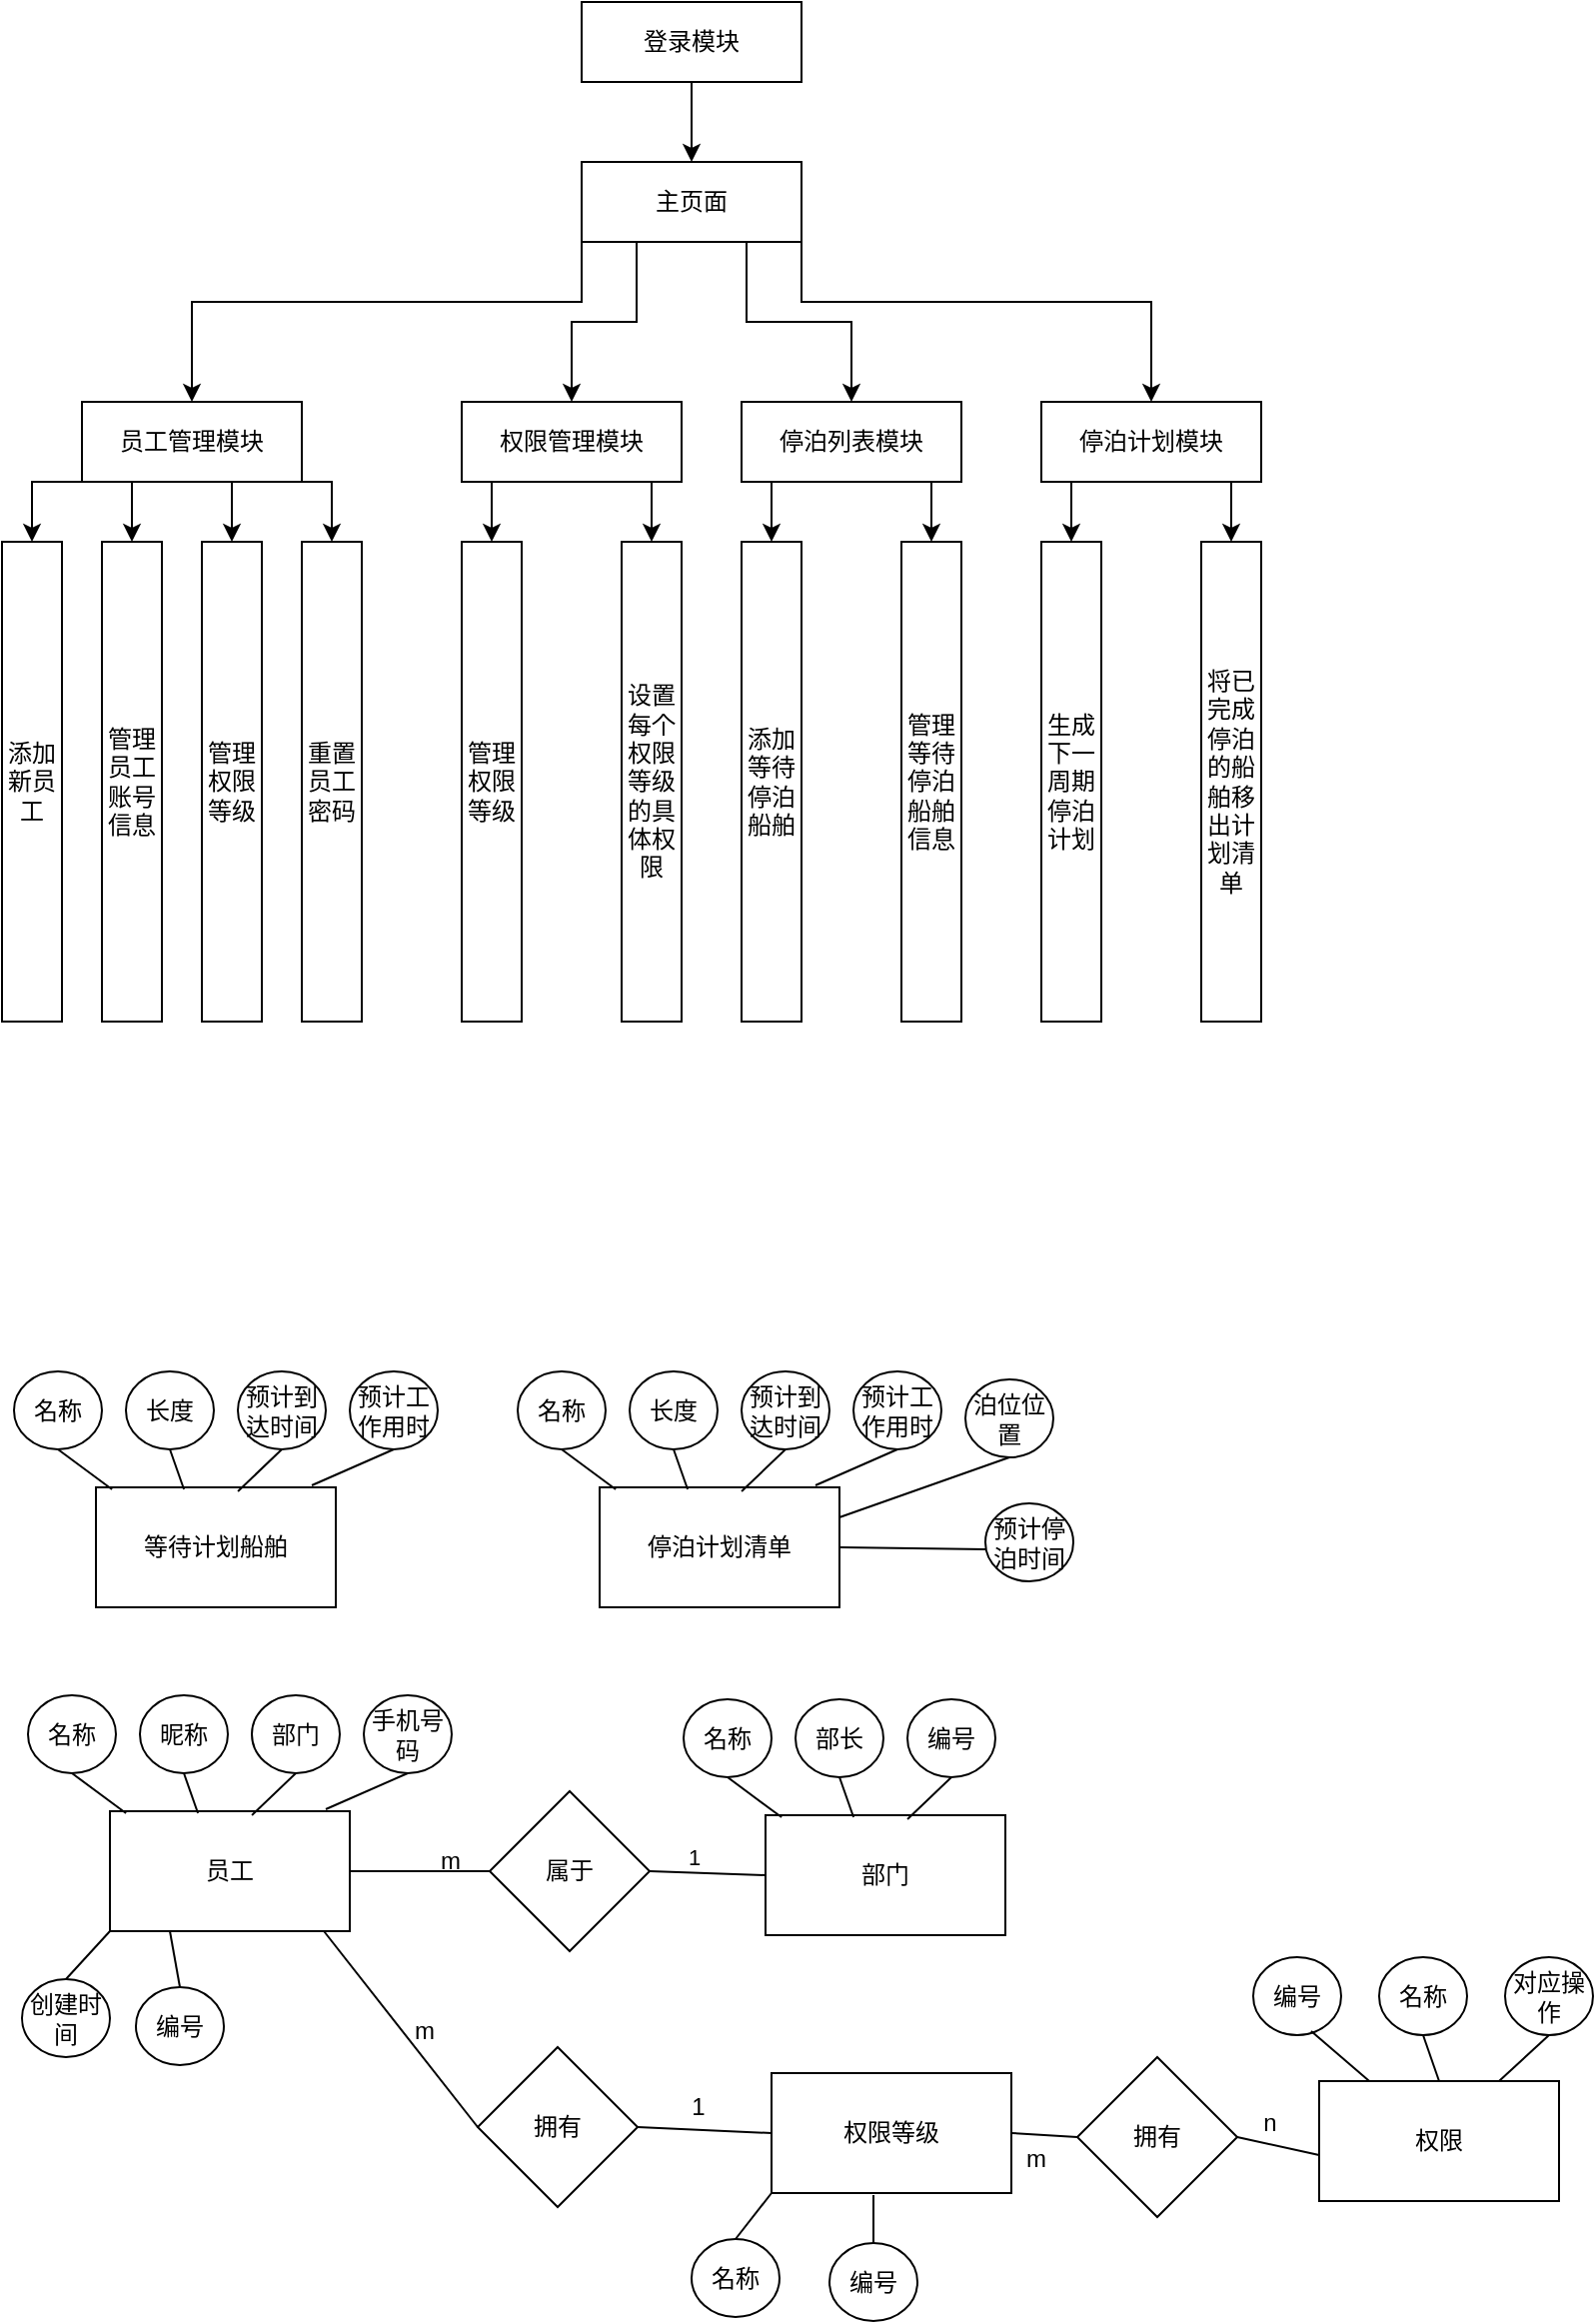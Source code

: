 <mxfile version="24.3.1" type="github">
  <diagram name="第 1 页" id="hJNwZLfBhfu_36DX5GR1">
    <mxGraphModel dx="1434" dy="756" grid="0" gridSize="10" guides="1" tooltips="1" connect="1" arrows="1" fold="1" page="1" pageScale="1" pageWidth="827" pageHeight="1169" math="0" shadow="0">
      <root>
        <mxCell id="0" />
        <mxCell id="1" parent="0" />
        <mxCell id="ZtoyrRgASsB_ZvQdjm4B-28" value="" style="edgeStyle=orthogonalEdgeStyle;rounded=0;orthogonalLoop=1;jettySize=auto;html=1;" edge="1" parent="1" source="ZtoyrRgASsB_ZvQdjm4B-1" target="ZtoyrRgASsB_ZvQdjm4B-2">
          <mxGeometry relative="1" as="geometry" />
        </mxCell>
        <mxCell id="ZtoyrRgASsB_ZvQdjm4B-1" value="登录模块" style="rounded=0;whiteSpace=wrap;html=1;" vertex="1" parent="1">
          <mxGeometry x="290" y="3" width="110" height="40" as="geometry" />
        </mxCell>
        <mxCell id="ZtoyrRgASsB_ZvQdjm4B-29" style="edgeStyle=orthogonalEdgeStyle;rounded=0;orthogonalLoop=1;jettySize=auto;html=1;exitX=0;exitY=1;exitDx=0;exitDy=0;entryX=0.5;entryY=0;entryDx=0;entryDy=0;" edge="1" parent="1" source="ZtoyrRgASsB_ZvQdjm4B-2" target="ZtoyrRgASsB_ZvQdjm4B-4">
          <mxGeometry relative="1" as="geometry">
            <Array as="points">
              <mxPoint x="290" y="153" />
              <mxPoint x="95" y="153" />
            </Array>
          </mxGeometry>
        </mxCell>
        <mxCell id="ZtoyrRgASsB_ZvQdjm4B-30" style="edgeStyle=orthogonalEdgeStyle;rounded=0;orthogonalLoop=1;jettySize=auto;html=1;exitX=0.25;exitY=1;exitDx=0;exitDy=0;entryX=0.5;entryY=0;entryDx=0;entryDy=0;" edge="1" parent="1" source="ZtoyrRgASsB_ZvQdjm4B-2" target="ZtoyrRgASsB_ZvQdjm4B-8">
          <mxGeometry relative="1" as="geometry">
            <Array as="points">
              <mxPoint x="318" y="163" />
              <mxPoint x="285" y="163" />
            </Array>
          </mxGeometry>
        </mxCell>
        <mxCell id="ZtoyrRgASsB_ZvQdjm4B-32" style="edgeStyle=orthogonalEdgeStyle;rounded=0;orthogonalLoop=1;jettySize=auto;html=1;exitX=0.75;exitY=1;exitDx=0;exitDy=0;entryX=0.5;entryY=0;entryDx=0;entryDy=0;" edge="1" parent="1" source="ZtoyrRgASsB_ZvQdjm4B-2" target="ZtoyrRgASsB_ZvQdjm4B-11">
          <mxGeometry relative="1" as="geometry" />
        </mxCell>
        <mxCell id="ZtoyrRgASsB_ZvQdjm4B-33" style="edgeStyle=orthogonalEdgeStyle;rounded=0;orthogonalLoop=1;jettySize=auto;html=1;exitX=1;exitY=1;exitDx=0;exitDy=0;entryX=0.5;entryY=0;entryDx=0;entryDy=0;" edge="1" parent="1" source="ZtoyrRgASsB_ZvQdjm4B-2" target="ZtoyrRgASsB_ZvQdjm4B-15">
          <mxGeometry relative="1" as="geometry">
            <Array as="points">
              <mxPoint x="400" y="153" />
              <mxPoint x="575" y="153" />
            </Array>
          </mxGeometry>
        </mxCell>
        <mxCell id="ZtoyrRgASsB_ZvQdjm4B-2" value="主页面" style="rounded=0;whiteSpace=wrap;html=1;" vertex="1" parent="1">
          <mxGeometry x="290" y="83" width="110" height="40" as="geometry" />
        </mxCell>
        <mxCell id="ZtoyrRgASsB_ZvQdjm4B-24" style="edgeStyle=orthogonalEdgeStyle;rounded=0;orthogonalLoop=1;jettySize=auto;html=1;exitX=1;exitY=1;exitDx=0;exitDy=0;" edge="1" parent="1" source="ZtoyrRgASsB_ZvQdjm4B-4" target="ZtoyrRgASsB_ZvQdjm4B-7">
          <mxGeometry relative="1" as="geometry">
            <Array as="points">
              <mxPoint x="165" y="243" />
            </Array>
          </mxGeometry>
        </mxCell>
        <mxCell id="ZtoyrRgASsB_ZvQdjm4B-25" style="edgeStyle=orthogonalEdgeStyle;rounded=0;orthogonalLoop=1;jettySize=auto;html=1;exitX=0.75;exitY=1;exitDx=0;exitDy=0;entryX=0.5;entryY=0;entryDx=0;entryDy=0;" edge="1" parent="1" source="ZtoyrRgASsB_ZvQdjm4B-4" target="ZtoyrRgASsB_ZvQdjm4B-6">
          <mxGeometry relative="1" as="geometry" />
        </mxCell>
        <mxCell id="ZtoyrRgASsB_ZvQdjm4B-26" style="edgeStyle=orthogonalEdgeStyle;rounded=0;orthogonalLoop=1;jettySize=auto;html=1;exitX=0.25;exitY=1;exitDx=0;exitDy=0;entryX=0.5;entryY=0;entryDx=0;entryDy=0;" edge="1" parent="1" source="ZtoyrRgASsB_ZvQdjm4B-4" target="ZtoyrRgASsB_ZvQdjm4B-5">
          <mxGeometry relative="1" as="geometry" />
        </mxCell>
        <mxCell id="ZtoyrRgASsB_ZvQdjm4B-27" style="edgeStyle=orthogonalEdgeStyle;rounded=0;orthogonalLoop=1;jettySize=auto;html=1;exitX=0;exitY=1;exitDx=0;exitDy=0;entryX=0.5;entryY=0;entryDx=0;entryDy=0;" edge="1" parent="1" source="ZtoyrRgASsB_ZvQdjm4B-4" target="ZtoyrRgASsB_ZvQdjm4B-13">
          <mxGeometry relative="1" as="geometry" />
        </mxCell>
        <mxCell id="ZtoyrRgASsB_ZvQdjm4B-4" value="员工管理模块" style="rounded=0;whiteSpace=wrap;html=1;" vertex="1" parent="1">
          <mxGeometry x="40" y="203" width="110" height="40" as="geometry" />
        </mxCell>
        <mxCell id="ZtoyrRgASsB_ZvQdjm4B-5" value="管理员工账号信息" style="rounded=0;whiteSpace=wrap;html=1;" vertex="1" parent="1">
          <mxGeometry x="50" y="273" width="30" height="240" as="geometry" />
        </mxCell>
        <mxCell id="ZtoyrRgASsB_ZvQdjm4B-6" value="管理权限等级" style="rounded=0;whiteSpace=wrap;html=1;" vertex="1" parent="1">
          <mxGeometry x="100" y="273" width="30" height="240" as="geometry" />
        </mxCell>
        <mxCell id="ZtoyrRgASsB_ZvQdjm4B-7" value="重置员工密码" style="rounded=0;whiteSpace=wrap;html=1;" vertex="1" parent="1">
          <mxGeometry x="150" y="273" width="30" height="240" as="geometry" />
        </mxCell>
        <mxCell id="ZtoyrRgASsB_ZvQdjm4B-22" style="edgeStyle=orthogonalEdgeStyle;rounded=0;orthogonalLoop=1;jettySize=auto;html=1;exitX=0.75;exitY=1;exitDx=0;exitDy=0;entryX=0.5;entryY=0;entryDx=0;entryDy=0;" edge="1" parent="1" source="ZtoyrRgASsB_ZvQdjm4B-8" target="ZtoyrRgASsB_ZvQdjm4B-10">
          <mxGeometry relative="1" as="geometry" />
        </mxCell>
        <mxCell id="ZtoyrRgASsB_ZvQdjm4B-23" style="edgeStyle=orthogonalEdgeStyle;rounded=0;orthogonalLoop=1;jettySize=auto;html=1;exitX=0.25;exitY=1;exitDx=0;exitDy=0;entryX=0.5;entryY=0;entryDx=0;entryDy=0;" edge="1" parent="1" source="ZtoyrRgASsB_ZvQdjm4B-8" target="ZtoyrRgASsB_ZvQdjm4B-9">
          <mxGeometry relative="1" as="geometry" />
        </mxCell>
        <mxCell id="ZtoyrRgASsB_ZvQdjm4B-8" value="权限管理模块" style="rounded=0;whiteSpace=wrap;html=1;" vertex="1" parent="1">
          <mxGeometry x="230" y="203" width="110" height="40" as="geometry" />
        </mxCell>
        <mxCell id="ZtoyrRgASsB_ZvQdjm4B-9" value="管理权限等级&lt;span style=&quot;color: rgba(0, 0, 0, 0); font-family: monospace; font-size: 0px; text-align: start; white-space: nowrap;&quot;&gt;%3CmxGraphModel%3E%3Croot%3E%3CmxCell%20id%3D%220%22%2F%3E%3CmxCell%20id%3D%221%22%20parent%3D%220%22%2F%3E%3CmxCell%20id%3D%222%22%20value%3D%22%E7%AE%A1%E7%90%86%E5%91%98%E5%B7%A5%E8%B4%A6%E5%8F%B7%E4%BF%A1%E6%81%AF%22%20style%3D%22rounded%3D0%3BwhiteSpace%3Dwrap%3Bhtml%3D1%3B%22%20vertex%3D%221%22%20parent%3D%221%22%3E%3CmxGeometry%20x%3D%2280%22%20y%3D%22490%22%20width%3D%2230%22%20height%3D%22240%22%20as%3D%22geometry%22%2F%3E%3C%2FmxCell%3E%3C%2Froot%3E%3C%2FmxGraphModel%3E&lt;/span&gt;" style="rounded=0;whiteSpace=wrap;html=1;" vertex="1" parent="1">
          <mxGeometry x="230" y="273" width="30" height="240" as="geometry" />
        </mxCell>
        <mxCell id="ZtoyrRgASsB_ZvQdjm4B-10" value="设置 每个权限等级的具体权限" style="rounded=0;whiteSpace=wrap;html=1;" vertex="1" parent="1">
          <mxGeometry x="310" y="273" width="30" height="240" as="geometry" />
        </mxCell>
        <mxCell id="ZtoyrRgASsB_ZvQdjm4B-18" style="edgeStyle=orthogonalEdgeStyle;rounded=0;orthogonalLoop=1;jettySize=auto;html=1;exitX=0.25;exitY=1;exitDx=0;exitDy=0;entryX=0.5;entryY=0;entryDx=0;entryDy=0;" edge="1" parent="1" source="ZtoyrRgASsB_ZvQdjm4B-11" target="ZtoyrRgASsB_ZvQdjm4B-12">
          <mxGeometry relative="1" as="geometry" />
        </mxCell>
        <mxCell id="ZtoyrRgASsB_ZvQdjm4B-19" style="edgeStyle=orthogonalEdgeStyle;rounded=0;orthogonalLoop=1;jettySize=auto;html=1;exitX=0.75;exitY=1;exitDx=0;exitDy=0;entryX=0.5;entryY=0;entryDx=0;entryDy=0;" edge="1" parent="1" source="ZtoyrRgASsB_ZvQdjm4B-11" target="ZtoyrRgASsB_ZvQdjm4B-14">
          <mxGeometry relative="1" as="geometry" />
        </mxCell>
        <mxCell id="ZtoyrRgASsB_ZvQdjm4B-11" value="停泊列表模块" style="rounded=0;whiteSpace=wrap;html=1;" vertex="1" parent="1">
          <mxGeometry x="370" y="203" width="110" height="40" as="geometry" />
        </mxCell>
        <mxCell id="ZtoyrRgASsB_ZvQdjm4B-12" value="添加等待停泊船舶" style="rounded=0;whiteSpace=wrap;html=1;" vertex="1" parent="1">
          <mxGeometry x="370" y="273" width="30" height="240" as="geometry" />
        </mxCell>
        <mxCell id="ZtoyrRgASsB_ZvQdjm4B-13" value="添加新员工" style="rounded=0;whiteSpace=wrap;html=1;" vertex="1" parent="1">
          <mxGeometry y="273" width="30" height="240" as="geometry" />
        </mxCell>
        <mxCell id="ZtoyrRgASsB_ZvQdjm4B-14" value="管理等待停泊船舶信息" style="rounded=0;whiteSpace=wrap;html=1;" vertex="1" parent="1">
          <mxGeometry x="450" y="273" width="30" height="240" as="geometry" />
        </mxCell>
        <mxCell id="ZtoyrRgASsB_ZvQdjm4B-20" style="edgeStyle=orthogonalEdgeStyle;rounded=0;orthogonalLoop=1;jettySize=auto;html=1;exitX=0.25;exitY=1;exitDx=0;exitDy=0;entryX=0.5;entryY=0;entryDx=0;entryDy=0;" edge="1" parent="1" source="ZtoyrRgASsB_ZvQdjm4B-15" target="ZtoyrRgASsB_ZvQdjm4B-16">
          <mxGeometry relative="1" as="geometry" />
        </mxCell>
        <mxCell id="ZtoyrRgASsB_ZvQdjm4B-21" style="edgeStyle=orthogonalEdgeStyle;rounded=0;orthogonalLoop=1;jettySize=auto;html=1;exitX=0.75;exitY=1;exitDx=0;exitDy=0;entryX=0.5;entryY=0;entryDx=0;entryDy=0;" edge="1" parent="1" source="ZtoyrRgASsB_ZvQdjm4B-15" target="ZtoyrRgASsB_ZvQdjm4B-17">
          <mxGeometry relative="1" as="geometry" />
        </mxCell>
        <mxCell id="ZtoyrRgASsB_ZvQdjm4B-15" value="停泊计划模块" style="rounded=0;whiteSpace=wrap;html=1;" vertex="1" parent="1">
          <mxGeometry x="520" y="203" width="110" height="40" as="geometry" />
        </mxCell>
        <mxCell id="ZtoyrRgASsB_ZvQdjm4B-16" value="生成下一周期停泊计划" style="rounded=0;whiteSpace=wrap;html=1;" vertex="1" parent="1">
          <mxGeometry x="520" y="273" width="30" height="240" as="geometry" />
        </mxCell>
        <mxCell id="ZtoyrRgASsB_ZvQdjm4B-17" value="将已完成停泊的船舶移出计划清单" style="rounded=0;whiteSpace=wrap;html=1;" vertex="1" parent="1">
          <mxGeometry x="600" y="273" width="30" height="240" as="geometry" />
        </mxCell>
        <mxCell id="ZtoyrRgASsB_ZvQdjm4B-34" value="等待计划船舶" style="rounded=0;whiteSpace=wrap;html=1;" vertex="1" parent="1">
          <mxGeometry x="47" y="746" width="120" height="60" as="geometry" />
        </mxCell>
        <mxCell id="ZtoyrRgASsB_ZvQdjm4B-35" value="名称" style="ellipse;whiteSpace=wrap;html=1;" vertex="1" parent="1">
          <mxGeometry x="6" y="688" width="44" height="39" as="geometry" />
        </mxCell>
        <mxCell id="ZtoyrRgASsB_ZvQdjm4B-36" value="长度" style="ellipse;whiteSpace=wrap;html=1;" vertex="1" parent="1">
          <mxGeometry x="62" y="688" width="44" height="39" as="geometry" />
        </mxCell>
        <mxCell id="ZtoyrRgASsB_ZvQdjm4B-37" value="预计到达时间" style="ellipse;whiteSpace=wrap;html=1;" vertex="1" parent="1">
          <mxGeometry x="118" y="688" width="44" height="39" as="geometry" />
        </mxCell>
        <mxCell id="ZtoyrRgASsB_ZvQdjm4B-38" value="预计工作用时" style="ellipse;whiteSpace=wrap;html=1;" vertex="1" parent="1">
          <mxGeometry x="174" y="688" width="44" height="39" as="geometry" />
        </mxCell>
        <mxCell id="ZtoyrRgASsB_ZvQdjm4B-46" value="" style="endArrow=none;html=1;rounded=0;exitX=0.5;exitY=1;exitDx=0;exitDy=0;entryX=0.067;entryY=0.017;entryDx=0;entryDy=0;entryPerimeter=0;" edge="1" parent="1" source="ZtoyrRgASsB_ZvQdjm4B-35" target="ZtoyrRgASsB_ZvQdjm4B-34">
          <mxGeometry width="50" height="50" relative="1" as="geometry">
            <mxPoint x="118" y="916" as="sourcePoint" />
            <mxPoint x="168" y="866" as="targetPoint" />
          </mxGeometry>
        </mxCell>
        <mxCell id="ZtoyrRgASsB_ZvQdjm4B-47" value="" style="endArrow=none;html=1;rounded=0;entryX=0.5;entryY=1;entryDx=0;entryDy=0;exitX=0.367;exitY=0.017;exitDx=0;exitDy=0;exitPerimeter=0;" edge="1" parent="1" source="ZtoyrRgASsB_ZvQdjm4B-34" target="ZtoyrRgASsB_ZvQdjm4B-36">
          <mxGeometry width="50" height="50" relative="1" as="geometry">
            <mxPoint x="118" y="912" as="sourcePoint" />
            <mxPoint x="168" y="862" as="targetPoint" />
          </mxGeometry>
        </mxCell>
        <mxCell id="ZtoyrRgASsB_ZvQdjm4B-48" value="" style="endArrow=none;html=1;rounded=0;entryX=0.5;entryY=1;entryDx=0;entryDy=0;exitX=0.592;exitY=0.033;exitDx=0;exitDy=0;exitPerimeter=0;" edge="1" parent="1" source="ZtoyrRgASsB_ZvQdjm4B-34" target="ZtoyrRgASsB_ZvQdjm4B-37">
          <mxGeometry width="50" height="50" relative="1" as="geometry">
            <mxPoint x="143" y="883" as="sourcePoint" />
            <mxPoint x="193" y="833" as="targetPoint" />
          </mxGeometry>
        </mxCell>
        <mxCell id="ZtoyrRgASsB_ZvQdjm4B-49" value="" style="endArrow=none;html=1;rounded=0;entryX=0.5;entryY=1;entryDx=0;entryDy=0;exitX=0.9;exitY=-0.017;exitDx=0;exitDy=0;exitPerimeter=0;" edge="1" parent="1" source="ZtoyrRgASsB_ZvQdjm4B-34" target="ZtoyrRgASsB_ZvQdjm4B-38">
          <mxGeometry width="50" height="50" relative="1" as="geometry">
            <mxPoint x="183" y="907" as="sourcePoint" />
            <mxPoint x="233" y="857" as="targetPoint" />
          </mxGeometry>
        </mxCell>
        <mxCell id="ZtoyrRgASsB_ZvQdjm4B-51" value="停泊计划清单" style="rounded=0;whiteSpace=wrap;html=1;" vertex="1" parent="1">
          <mxGeometry x="299" y="746" width="120" height="60" as="geometry" />
        </mxCell>
        <mxCell id="ZtoyrRgASsB_ZvQdjm4B-52" value="名称" style="ellipse;whiteSpace=wrap;html=1;" vertex="1" parent="1">
          <mxGeometry x="258" y="688" width="44" height="39" as="geometry" />
        </mxCell>
        <mxCell id="ZtoyrRgASsB_ZvQdjm4B-53" value="长度" style="ellipse;whiteSpace=wrap;html=1;" vertex="1" parent="1">
          <mxGeometry x="314" y="688" width="44" height="39" as="geometry" />
        </mxCell>
        <mxCell id="ZtoyrRgASsB_ZvQdjm4B-54" value="预计到达时间" style="ellipse;whiteSpace=wrap;html=1;" vertex="1" parent="1">
          <mxGeometry x="370" y="688" width="44" height="39" as="geometry" />
        </mxCell>
        <mxCell id="ZtoyrRgASsB_ZvQdjm4B-55" value="预计工作用时" style="ellipse;whiteSpace=wrap;html=1;" vertex="1" parent="1">
          <mxGeometry x="426" y="688" width="44" height="39" as="geometry" />
        </mxCell>
        <mxCell id="ZtoyrRgASsB_ZvQdjm4B-56" value="" style="endArrow=none;html=1;rounded=0;exitX=0.5;exitY=1;exitDx=0;exitDy=0;entryX=0.067;entryY=0.017;entryDx=0;entryDy=0;entryPerimeter=0;" edge="1" parent="1" source="ZtoyrRgASsB_ZvQdjm4B-52" target="ZtoyrRgASsB_ZvQdjm4B-51">
          <mxGeometry width="50" height="50" relative="1" as="geometry">
            <mxPoint x="370" y="916" as="sourcePoint" />
            <mxPoint x="420" y="866" as="targetPoint" />
          </mxGeometry>
        </mxCell>
        <mxCell id="ZtoyrRgASsB_ZvQdjm4B-57" value="" style="endArrow=none;html=1;rounded=0;entryX=0.5;entryY=1;entryDx=0;entryDy=0;exitX=0.367;exitY=0.017;exitDx=0;exitDy=0;exitPerimeter=0;" edge="1" parent="1" source="ZtoyrRgASsB_ZvQdjm4B-51" target="ZtoyrRgASsB_ZvQdjm4B-53">
          <mxGeometry width="50" height="50" relative="1" as="geometry">
            <mxPoint x="370" y="912" as="sourcePoint" />
            <mxPoint x="420" y="862" as="targetPoint" />
          </mxGeometry>
        </mxCell>
        <mxCell id="ZtoyrRgASsB_ZvQdjm4B-58" value="" style="endArrow=none;html=1;rounded=0;entryX=0.5;entryY=1;entryDx=0;entryDy=0;exitX=0.592;exitY=0.033;exitDx=0;exitDy=0;exitPerimeter=0;" edge="1" parent="1" source="ZtoyrRgASsB_ZvQdjm4B-51" target="ZtoyrRgASsB_ZvQdjm4B-54">
          <mxGeometry width="50" height="50" relative="1" as="geometry">
            <mxPoint x="395" y="883" as="sourcePoint" />
            <mxPoint x="445" y="833" as="targetPoint" />
          </mxGeometry>
        </mxCell>
        <mxCell id="ZtoyrRgASsB_ZvQdjm4B-59" value="" style="endArrow=none;html=1;rounded=0;entryX=0.5;entryY=1;entryDx=0;entryDy=0;exitX=0.9;exitY=-0.017;exitDx=0;exitDy=0;exitPerimeter=0;" edge="1" parent="1" source="ZtoyrRgASsB_ZvQdjm4B-51" target="ZtoyrRgASsB_ZvQdjm4B-55">
          <mxGeometry width="50" height="50" relative="1" as="geometry">
            <mxPoint x="435" y="907" as="sourcePoint" />
            <mxPoint x="485" y="857" as="targetPoint" />
          </mxGeometry>
        </mxCell>
        <mxCell id="ZtoyrRgASsB_ZvQdjm4B-60" value="泊位位置" style="ellipse;whiteSpace=wrap;html=1;" vertex="1" parent="1">
          <mxGeometry x="482" y="692" width="44" height="39" as="geometry" />
        </mxCell>
        <mxCell id="ZtoyrRgASsB_ZvQdjm4B-61" value="" style="endArrow=none;html=1;rounded=0;entryX=0.5;entryY=1;entryDx=0;entryDy=0;exitX=1;exitY=0.25;exitDx=0;exitDy=0;" edge="1" parent="1" source="ZtoyrRgASsB_ZvQdjm4B-51" target="ZtoyrRgASsB_ZvQdjm4B-60">
          <mxGeometry width="50" height="50" relative="1" as="geometry">
            <mxPoint x="418" y="893" as="sourcePoint" />
            <mxPoint x="468" y="843" as="targetPoint" />
          </mxGeometry>
        </mxCell>
        <mxCell id="ZtoyrRgASsB_ZvQdjm4B-62" value="预计停泊时间" style="ellipse;whiteSpace=wrap;html=1;" vertex="1" parent="1">
          <mxGeometry x="492" y="754" width="44" height="39" as="geometry" />
        </mxCell>
        <mxCell id="ZtoyrRgASsB_ZvQdjm4B-63" value="" style="endArrow=none;html=1;rounded=0;entryX=0;entryY=0.59;entryDx=0;entryDy=0;entryPerimeter=0;exitX=1;exitY=0.5;exitDx=0;exitDy=0;" edge="1" parent="1" source="ZtoyrRgASsB_ZvQdjm4B-51" target="ZtoyrRgASsB_ZvQdjm4B-62">
          <mxGeometry width="50" height="50" relative="1" as="geometry">
            <mxPoint x="429" y="889" as="sourcePoint" />
            <mxPoint x="479" y="839" as="targetPoint" />
          </mxGeometry>
        </mxCell>
        <mxCell id="ZtoyrRgASsB_ZvQdjm4B-66" value="员工" style="rounded=0;whiteSpace=wrap;html=1;" vertex="1" parent="1">
          <mxGeometry x="54" y="908" width="120" height="60" as="geometry" />
        </mxCell>
        <mxCell id="ZtoyrRgASsB_ZvQdjm4B-67" value="名称" style="ellipse;whiteSpace=wrap;html=1;" vertex="1" parent="1">
          <mxGeometry x="13" y="850" width="44" height="39" as="geometry" />
        </mxCell>
        <mxCell id="ZtoyrRgASsB_ZvQdjm4B-68" value="昵称" style="ellipse;whiteSpace=wrap;html=1;" vertex="1" parent="1">
          <mxGeometry x="69" y="850" width="44" height="39" as="geometry" />
        </mxCell>
        <mxCell id="ZtoyrRgASsB_ZvQdjm4B-69" value="部门" style="ellipse;whiteSpace=wrap;html=1;" vertex="1" parent="1">
          <mxGeometry x="125" y="850" width="44" height="39" as="geometry" />
        </mxCell>
        <mxCell id="ZtoyrRgASsB_ZvQdjm4B-70" value="手机号码" style="ellipse;whiteSpace=wrap;html=1;" vertex="1" parent="1">
          <mxGeometry x="181" y="850" width="44" height="39" as="geometry" />
        </mxCell>
        <mxCell id="ZtoyrRgASsB_ZvQdjm4B-71" value="" style="endArrow=none;html=1;rounded=0;exitX=0.5;exitY=1;exitDx=0;exitDy=0;entryX=0.067;entryY=0.017;entryDx=0;entryDy=0;entryPerimeter=0;" edge="1" parent="1" source="ZtoyrRgASsB_ZvQdjm4B-67" target="ZtoyrRgASsB_ZvQdjm4B-66">
          <mxGeometry width="50" height="50" relative="1" as="geometry">
            <mxPoint x="125" y="1078" as="sourcePoint" />
            <mxPoint x="175" y="1028" as="targetPoint" />
          </mxGeometry>
        </mxCell>
        <mxCell id="ZtoyrRgASsB_ZvQdjm4B-72" value="" style="endArrow=none;html=1;rounded=0;entryX=0.5;entryY=1;entryDx=0;entryDy=0;exitX=0.367;exitY=0.017;exitDx=0;exitDy=0;exitPerimeter=0;" edge="1" parent="1" source="ZtoyrRgASsB_ZvQdjm4B-66" target="ZtoyrRgASsB_ZvQdjm4B-68">
          <mxGeometry width="50" height="50" relative="1" as="geometry">
            <mxPoint x="125" y="1074" as="sourcePoint" />
            <mxPoint x="175" y="1024" as="targetPoint" />
          </mxGeometry>
        </mxCell>
        <mxCell id="ZtoyrRgASsB_ZvQdjm4B-73" value="" style="endArrow=none;html=1;rounded=0;entryX=0.5;entryY=1;entryDx=0;entryDy=0;exitX=0.592;exitY=0.033;exitDx=0;exitDy=0;exitPerimeter=0;" edge="1" parent="1" source="ZtoyrRgASsB_ZvQdjm4B-66" target="ZtoyrRgASsB_ZvQdjm4B-69">
          <mxGeometry width="50" height="50" relative="1" as="geometry">
            <mxPoint x="150" y="1045" as="sourcePoint" />
            <mxPoint x="200" y="995" as="targetPoint" />
          </mxGeometry>
        </mxCell>
        <mxCell id="ZtoyrRgASsB_ZvQdjm4B-74" value="" style="endArrow=none;html=1;rounded=0;entryX=0.5;entryY=1;entryDx=0;entryDy=0;exitX=0.9;exitY=-0.017;exitDx=0;exitDy=0;exitPerimeter=0;" edge="1" parent="1" source="ZtoyrRgASsB_ZvQdjm4B-66" target="ZtoyrRgASsB_ZvQdjm4B-70">
          <mxGeometry width="50" height="50" relative="1" as="geometry">
            <mxPoint x="190" y="1069" as="sourcePoint" />
            <mxPoint x="240" y="1019" as="targetPoint" />
          </mxGeometry>
        </mxCell>
        <mxCell id="ZtoyrRgASsB_ZvQdjm4B-75" value="创建时间" style="ellipse;whiteSpace=wrap;html=1;" vertex="1" parent="1">
          <mxGeometry x="10" y="992" width="44" height="39" as="geometry" />
        </mxCell>
        <mxCell id="ZtoyrRgASsB_ZvQdjm4B-76" value="编号" style="ellipse;whiteSpace=wrap;html=1;" vertex="1" parent="1">
          <mxGeometry x="67" y="996" width="44" height="39" as="geometry" />
        </mxCell>
        <mxCell id="ZtoyrRgASsB_ZvQdjm4B-77" value="" style="endArrow=none;html=1;rounded=0;entryX=0;entryY=1;entryDx=0;entryDy=0;exitX=0.5;exitY=0;exitDx=0;exitDy=0;" edge="1" parent="1" source="ZtoyrRgASsB_ZvQdjm4B-75" target="ZtoyrRgASsB_ZvQdjm4B-66">
          <mxGeometry width="50" height="50" relative="1" as="geometry">
            <mxPoint x="180" y="1052" as="sourcePoint" />
            <mxPoint x="230" y="1002" as="targetPoint" />
          </mxGeometry>
        </mxCell>
        <mxCell id="ZtoyrRgASsB_ZvQdjm4B-78" value="" style="endArrow=none;html=1;rounded=0;entryX=0.25;entryY=1;entryDx=0;entryDy=0;exitX=0.5;exitY=0;exitDx=0;exitDy=0;" edge="1" parent="1" source="ZtoyrRgASsB_ZvQdjm4B-76" target="ZtoyrRgASsB_ZvQdjm4B-66">
          <mxGeometry width="50" height="50" relative="1" as="geometry">
            <mxPoint x="167" y="1059" as="sourcePoint" />
            <mxPoint x="217" y="1009" as="targetPoint" />
          </mxGeometry>
        </mxCell>
        <mxCell id="ZtoyrRgASsB_ZvQdjm4B-79" value="属于" style="rhombus;whiteSpace=wrap;html=1;" vertex="1" parent="1">
          <mxGeometry x="244" y="898" width="80" height="80" as="geometry" />
        </mxCell>
        <mxCell id="ZtoyrRgASsB_ZvQdjm4B-80" value="" style="endArrow=none;html=1;rounded=0;entryX=0;entryY=0.5;entryDx=0;entryDy=0;exitX=1;exitY=0.5;exitDx=0;exitDy=0;" edge="1" parent="1" source="ZtoyrRgASsB_ZvQdjm4B-66" target="ZtoyrRgASsB_ZvQdjm4B-79">
          <mxGeometry width="50" height="50" relative="1" as="geometry">
            <mxPoint x="184" y="1033" as="sourcePoint" />
            <mxPoint x="234" y="983" as="targetPoint" />
          </mxGeometry>
        </mxCell>
        <mxCell id="ZtoyrRgASsB_ZvQdjm4B-81" value="部门" style="rounded=0;whiteSpace=wrap;html=1;" vertex="1" parent="1">
          <mxGeometry x="382" y="910" width="120" height="60" as="geometry" />
        </mxCell>
        <mxCell id="ZtoyrRgASsB_ZvQdjm4B-82" value="名称" style="ellipse;whiteSpace=wrap;html=1;" vertex="1" parent="1">
          <mxGeometry x="341" y="852" width="44" height="39" as="geometry" />
        </mxCell>
        <mxCell id="ZtoyrRgASsB_ZvQdjm4B-83" value="部长" style="ellipse;whiteSpace=wrap;html=1;" vertex="1" parent="1">
          <mxGeometry x="397" y="852" width="44" height="39" as="geometry" />
        </mxCell>
        <mxCell id="ZtoyrRgASsB_ZvQdjm4B-84" value="编号" style="ellipse;whiteSpace=wrap;html=1;" vertex="1" parent="1">
          <mxGeometry x="453" y="852" width="44" height="39" as="geometry" />
        </mxCell>
        <mxCell id="ZtoyrRgASsB_ZvQdjm4B-86" value="" style="endArrow=none;html=1;rounded=0;exitX=0.5;exitY=1;exitDx=0;exitDy=0;entryX=0.067;entryY=0.017;entryDx=0;entryDy=0;entryPerimeter=0;" edge="1" parent="1" source="ZtoyrRgASsB_ZvQdjm4B-82" target="ZtoyrRgASsB_ZvQdjm4B-81">
          <mxGeometry width="50" height="50" relative="1" as="geometry">
            <mxPoint x="453" y="1080" as="sourcePoint" />
            <mxPoint x="503" y="1030" as="targetPoint" />
          </mxGeometry>
        </mxCell>
        <mxCell id="ZtoyrRgASsB_ZvQdjm4B-87" value="" style="endArrow=none;html=1;rounded=0;entryX=0.5;entryY=1;entryDx=0;entryDy=0;exitX=0.367;exitY=0.017;exitDx=0;exitDy=0;exitPerimeter=0;" edge="1" parent="1" source="ZtoyrRgASsB_ZvQdjm4B-81" target="ZtoyrRgASsB_ZvQdjm4B-83">
          <mxGeometry width="50" height="50" relative="1" as="geometry">
            <mxPoint x="453" y="1076" as="sourcePoint" />
            <mxPoint x="503" y="1026" as="targetPoint" />
          </mxGeometry>
        </mxCell>
        <mxCell id="ZtoyrRgASsB_ZvQdjm4B-88" value="" style="endArrow=none;html=1;rounded=0;entryX=0.5;entryY=1;entryDx=0;entryDy=0;exitX=0.592;exitY=0.033;exitDx=0;exitDy=0;exitPerimeter=0;" edge="1" parent="1" source="ZtoyrRgASsB_ZvQdjm4B-81" target="ZtoyrRgASsB_ZvQdjm4B-84">
          <mxGeometry width="50" height="50" relative="1" as="geometry">
            <mxPoint x="478" y="1047" as="sourcePoint" />
            <mxPoint x="528" y="997" as="targetPoint" />
          </mxGeometry>
        </mxCell>
        <mxCell id="ZtoyrRgASsB_ZvQdjm4B-94" value="" style="endArrow=none;html=1;rounded=0;entryX=0;entryY=0.5;entryDx=0;entryDy=0;exitX=1;exitY=0.5;exitDx=0;exitDy=0;" edge="1" parent="1" source="ZtoyrRgASsB_ZvQdjm4B-79" target="ZtoyrRgASsB_ZvQdjm4B-81">
          <mxGeometry width="50" height="50" relative="1" as="geometry">
            <mxPoint x="321" y="1056" as="sourcePoint" />
            <mxPoint x="371" y="1006" as="targetPoint" />
          </mxGeometry>
        </mxCell>
        <mxCell id="ZtoyrRgASsB_ZvQdjm4B-97" value="1" style="edgeLabel;html=1;align=center;verticalAlign=middle;resizable=0;points=[];" vertex="1" connectable="0" parent="ZtoyrRgASsB_ZvQdjm4B-94">
          <mxGeometry x="-0.277" y="1" relative="1" as="geometry">
            <mxPoint x="1" y="-7" as="offset" />
          </mxGeometry>
        </mxCell>
        <mxCell id="ZtoyrRgASsB_ZvQdjm4B-95" value="m" style="text;html=1;align=center;verticalAlign=middle;resizable=0;points=[];autosize=1;strokeColor=none;fillColor=none;" vertex="1" parent="1">
          <mxGeometry x="210" y="920" width="28" height="26" as="geometry" />
        </mxCell>
        <mxCell id="ZtoyrRgASsB_ZvQdjm4B-100" value="拥有" style="rhombus;whiteSpace=wrap;html=1;" vertex="1" parent="1">
          <mxGeometry x="238" y="1026" width="80" height="80" as="geometry" />
        </mxCell>
        <mxCell id="ZtoyrRgASsB_ZvQdjm4B-101" value="权限等级" style="rounded=0;whiteSpace=wrap;html=1;" vertex="1" parent="1">
          <mxGeometry x="385" y="1039" width="120" height="60" as="geometry" />
        </mxCell>
        <mxCell id="ZtoyrRgASsB_ZvQdjm4B-102" value="" style="endArrow=none;html=1;rounded=0;exitX=1;exitY=0.5;exitDx=0;exitDy=0;entryX=0;entryY=0.5;entryDx=0;entryDy=0;" edge="1" parent="1" source="ZtoyrRgASsB_ZvQdjm4B-100" target="ZtoyrRgASsB_ZvQdjm4B-101">
          <mxGeometry width="50" height="50" relative="1" as="geometry">
            <mxPoint x="321" y="1153" as="sourcePoint" />
            <mxPoint x="371" y="1103" as="targetPoint" />
          </mxGeometry>
        </mxCell>
        <mxCell id="ZtoyrRgASsB_ZvQdjm4B-103" value="名称" style="ellipse;whiteSpace=wrap;html=1;" vertex="1" parent="1">
          <mxGeometry x="345" y="1122" width="44" height="39" as="geometry" />
        </mxCell>
        <mxCell id="ZtoyrRgASsB_ZvQdjm4B-104" value="" style="endArrow=none;html=1;rounded=0;entryX=0;entryY=0.5;entryDx=0;entryDy=0;exitX=0.892;exitY=1;exitDx=0;exitDy=0;exitPerimeter=0;" edge="1" parent="1" source="ZtoyrRgASsB_ZvQdjm4B-66" target="ZtoyrRgASsB_ZvQdjm4B-100">
          <mxGeometry width="50" height="50" relative="1" as="geometry">
            <mxPoint x="176" y="1124" as="sourcePoint" />
            <mxPoint x="226" y="1074" as="targetPoint" />
          </mxGeometry>
        </mxCell>
        <mxCell id="ZtoyrRgASsB_ZvQdjm4B-105" value="m" style="text;html=1;align=center;verticalAlign=middle;resizable=0;points=[];autosize=1;strokeColor=none;fillColor=none;" vertex="1" parent="1">
          <mxGeometry x="197" y="1005" width="28" height="26" as="geometry" />
        </mxCell>
        <mxCell id="ZtoyrRgASsB_ZvQdjm4B-106" value="1" style="text;html=1;align=center;verticalAlign=middle;resizable=0;points=[];autosize=1;strokeColor=none;fillColor=none;" vertex="1" parent="1">
          <mxGeometry x="335" y="1043" width="25" height="26" as="geometry" />
        </mxCell>
        <mxCell id="ZtoyrRgASsB_ZvQdjm4B-107" value="编号" style="ellipse;whiteSpace=wrap;html=1;" vertex="1" parent="1">
          <mxGeometry x="414" y="1124" width="44" height="39" as="geometry" />
        </mxCell>
        <mxCell id="ZtoyrRgASsB_ZvQdjm4B-108" value="" style="endArrow=none;html=1;rounded=0;entryX=0;entryY=1;entryDx=0;entryDy=0;exitX=0.5;exitY=0;exitDx=0;exitDy=0;" edge="1" parent="1" source="ZtoyrRgASsB_ZvQdjm4B-103" target="ZtoyrRgASsB_ZvQdjm4B-101">
          <mxGeometry width="50" height="50" relative="1" as="geometry">
            <mxPoint x="309" y="1146" as="sourcePoint" />
            <mxPoint x="359" y="1096" as="targetPoint" />
          </mxGeometry>
        </mxCell>
        <mxCell id="ZtoyrRgASsB_ZvQdjm4B-109" value="" style="endArrow=none;html=1;rounded=0;entryX=0.425;entryY=1.017;entryDx=0;entryDy=0;entryPerimeter=0;exitX=0.5;exitY=0;exitDx=0;exitDy=0;" edge="1" parent="1" source="ZtoyrRgASsB_ZvQdjm4B-107" target="ZtoyrRgASsB_ZvQdjm4B-101">
          <mxGeometry width="50" height="50" relative="1" as="geometry">
            <mxPoint x="504" y="1176" as="sourcePoint" />
            <mxPoint x="554" y="1126" as="targetPoint" />
          </mxGeometry>
        </mxCell>
        <mxCell id="ZtoyrRgASsB_ZvQdjm4B-110" value="权限" style="rounded=0;whiteSpace=wrap;html=1;" vertex="1" parent="1">
          <mxGeometry x="659" y="1043" width="120" height="60" as="geometry" />
        </mxCell>
        <mxCell id="ZtoyrRgASsB_ZvQdjm4B-111" value="拥有" style="rhombus;whiteSpace=wrap;html=1;" vertex="1" parent="1">
          <mxGeometry x="538" y="1031" width="80" height="80" as="geometry" />
        </mxCell>
        <mxCell id="ZtoyrRgASsB_ZvQdjm4B-112" value="" style="endArrow=none;html=1;rounded=0;entryX=0;entryY=0.617;entryDx=0;entryDy=0;entryPerimeter=0;exitX=1;exitY=0.5;exitDx=0;exitDy=0;" edge="1" parent="1" source="ZtoyrRgASsB_ZvQdjm4B-111" target="ZtoyrRgASsB_ZvQdjm4B-110">
          <mxGeometry width="50" height="50" relative="1" as="geometry">
            <mxPoint x="625" y="1178" as="sourcePoint" />
            <mxPoint x="675" y="1128" as="targetPoint" />
          </mxGeometry>
        </mxCell>
        <mxCell id="ZtoyrRgASsB_ZvQdjm4B-116" value="n" style="text;html=1;align=center;verticalAlign=middle;resizable=0;points=[];autosize=1;strokeColor=none;fillColor=none;" vertex="1" parent="1">
          <mxGeometry x="621" y="1051" width="25" height="26" as="geometry" />
        </mxCell>
        <mxCell id="ZtoyrRgASsB_ZvQdjm4B-117" value="" style="endArrow=none;html=1;rounded=0;exitX=1;exitY=0.5;exitDx=0;exitDy=0;entryX=0;entryY=0.5;entryDx=0;entryDy=0;" edge="1" parent="1" source="ZtoyrRgASsB_ZvQdjm4B-101" target="ZtoyrRgASsB_ZvQdjm4B-111">
          <mxGeometry width="50" height="50" relative="1" as="geometry">
            <mxPoint x="522" y="1167" as="sourcePoint" />
            <mxPoint x="572" y="1117" as="targetPoint" />
          </mxGeometry>
        </mxCell>
        <mxCell id="ZtoyrRgASsB_ZvQdjm4B-118" value="m" style="text;html=1;align=center;verticalAlign=middle;resizable=0;points=[];autosize=1;strokeColor=none;fillColor=none;" vertex="1" parent="1">
          <mxGeometry x="503" y="1069" width="28" height="26" as="geometry" />
        </mxCell>
        <mxCell id="ZtoyrRgASsB_ZvQdjm4B-119" value="编号" style="ellipse;whiteSpace=wrap;html=1;" vertex="1" parent="1">
          <mxGeometry x="626" y="981" width="44" height="39" as="geometry" />
        </mxCell>
        <mxCell id="ZtoyrRgASsB_ZvQdjm4B-120" value="名称" style="ellipse;whiteSpace=wrap;html=1;" vertex="1" parent="1">
          <mxGeometry x="689" y="981" width="44" height="39" as="geometry" />
        </mxCell>
        <mxCell id="ZtoyrRgASsB_ZvQdjm4B-121" value="对应操作" style="ellipse;whiteSpace=wrap;html=1;" vertex="1" parent="1">
          <mxGeometry x="752" y="981" width="44" height="39" as="geometry" />
        </mxCell>
        <mxCell id="ZtoyrRgASsB_ZvQdjm4B-122" value="" style="endArrow=none;html=1;rounded=0;entryX=0.659;entryY=0.949;entryDx=0;entryDy=0;entryPerimeter=0;" edge="1" parent="1" source="ZtoyrRgASsB_ZvQdjm4B-110" target="ZtoyrRgASsB_ZvQdjm4B-119">
          <mxGeometry width="50" height="50" relative="1" as="geometry">
            <mxPoint x="636" y="1175" as="sourcePoint" />
            <mxPoint x="686" y="1125" as="targetPoint" />
          </mxGeometry>
        </mxCell>
        <mxCell id="ZtoyrRgASsB_ZvQdjm4B-123" value="" style="endArrow=none;html=1;rounded=0;entryX=0.5;entryY=1;entryDx=0;entryDy=0;exitX=0.5;exitY=0;exitDx=0;exitDy=0;" edge="1" parent="1" source="ZtoyrRgASsB_ZvQdjm4B-110" target="ZtoyrRgASsB_ZvQdjm4B-120">
          <mxGeometry width="50" height="50" relative="1" as="geometry">
            <mxPoint x="659" y="1171" as="sourcePoint" />
            <mxPoint x="709" y="1121" as="targetPoint" />
          </mxGeometry>
        </mxCell>
        <mxCell id="ZtoyrRgASsB_ZvQdjm4B-124" value="" style="endArrow=none;html=1;rounded=0;entryX=0.5;entryY=1;entryDx=0;entryDy=0;exitX=0.75;exitY=0;exitDx=0;exitDy=0;" edge="1" parent="1" source="ZtoyrRgASsB_ZvQdjm4B-110" target="ZtoyrRgASsB_ZvQdjm4B-121">
          <mxGeometry width="50" height="50" relative="1" as="geometry">
            <mxPoint x="701" y="1168" as="sourcePoint" />
            <mxPoint x="751" y="1118" as="targetPoint" />
          </mxGeometry>
        </mxCell>
      </root>
    </mxGraphModel>
  </diagram>
</mxfile>
